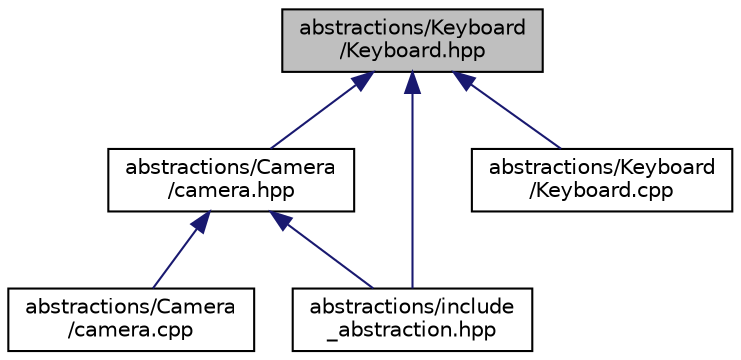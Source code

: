 digraph "abstractions/Keyboard/Keyboard.hpp"
{
 // LATEX_PDF_SIZE
  edge [fontname="Helvetica",fontsize="10",labelfontname="Helvetica",labelfontsize="10"];
  node [fontname="Helvetica",fontsize="10",shape=record];
  Node1 [label="abstractions/Keyboard\l/Keyboard.hpp",height=0.2,width=0.4,color="black", fillcolor="grey75", style="filled", fontcolor="black",tooltip=" "];
  Node1 -> Node2 [dir="back",color="midnightblue",fontsize="10",style="solid"];
  Node2 [label="abstractions/Camera\l/camera.hpp",height=0.2,width=0.4,color="black", fillcolor="white", style="filled",URL="$camera_8hpp.html",tooltip=" "];
  Node2 -> Node3 [dir="back",color="midnightblue",fontsize="10",style="solid"];
  Node3 [label="abstractions/Camera\l/camera.cpp",height=0.2,width=0.4,color="black", fillcolor="white", style="filled",URL="$camera_8cpp.html",tooltip=" "];
  Node2 -> Node4 [dir="back",color="midnightblue",fontsize="10",style="solid"];
  Node4 [label="abstractions/include\l_abstraction.hpp",height=0.2,width=0.4,color="black", fillcolor="white", style="filled",URL="$include__abstraction_8hpp.html",tooltip=" "];
  Node1 -> Node4 [dir="back",color="midnightblue",fontsize="10",style="solid"];
  Node1 -> Node5 [dir="back",color="midnightblue",fontsize="10",style="solid"];
  Node5 [label="abstractions/Keyboard\l/Keyboard.cpp",height=0.2,width=0.4,color="black", fillcolor="white", style="filled",URL="$Keyboard_8cpp.html",tooltip=" "];
}

